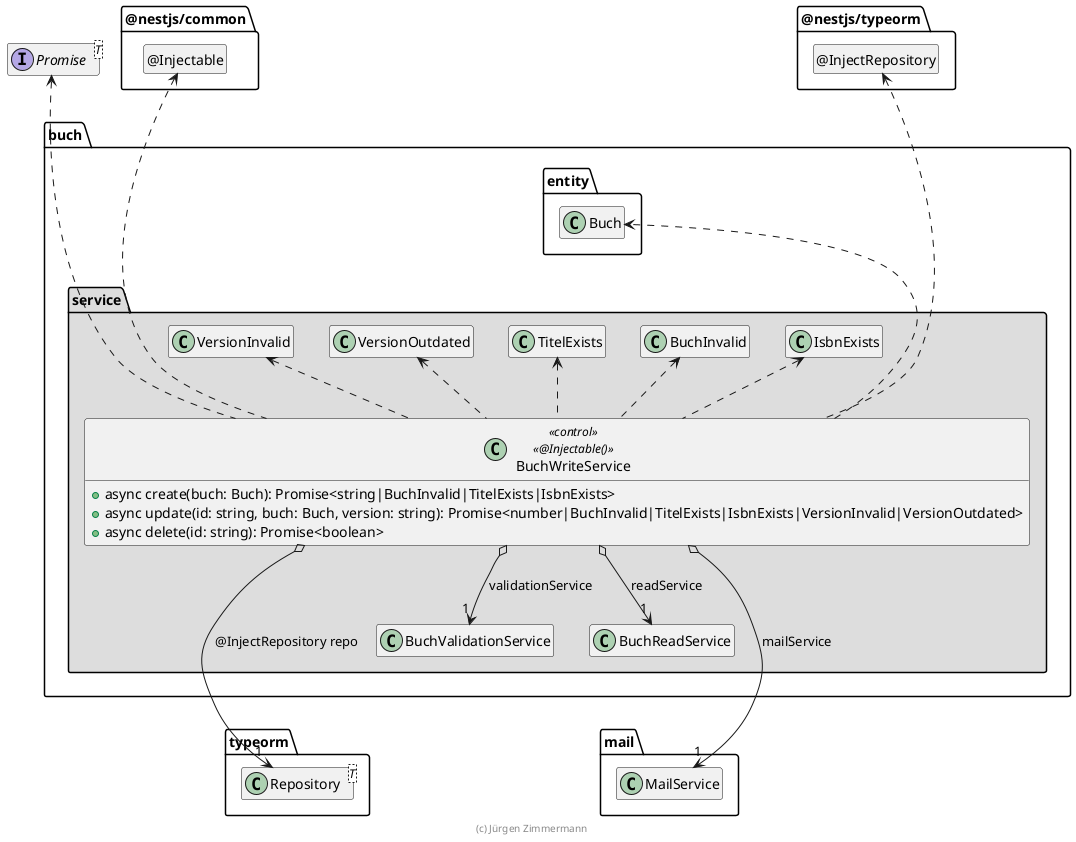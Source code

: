 ' Copyright (C) 2019 - present Juergen Zimmermann, Hochschule Karlsruhe
'
' This program is free software: you can redistribute it and/or modify
' it under the terms of the GNU General Public License as published by
' the Free Software Foundation, either version 3 of the License, or
' (at your option) any later version.
'
' This program is distributed in the hope that it will be useful,
' but WITHOUT ANY WARRANTY; without even the implied warranty of
' MERCHANTABILITY or FITNESS FOR A PARTICULAR PURPOSE.  See the
' GNU General Public License for more details.
'
' You should have received a copy of the GNU General Public License
' along with this program.  If not, see <https://www.gnu.org/licenses/>.

' Preview durch <Alt>d

@startuml Anwendungskern

interface Promise<T>

package @nestjs/common {
  class "@Injectable" as Injectable
  hide Injectable circle
}

package typeorm {
  class Repository<T>
}

package @nestjs/typeorm {
  class "@InjectRepository" as InjectRepository
  hide InjectRepository circle
}

package mail {
  class MailService
}

package buch {
  package entity {
    class Buch
  }

  package service #DDDDDD {
    class BuchInvalid
    class TitelExists
    class IsbnExists
    class VersionInvalid
    class VersionOutdated

    class BuchWriteService << control >> <<@Injectable()>> {
      + async create(buch: Buch): Promise<string|BuchInvalid|TitelExists|IsbnExists>
      + async update(id: string, buch: Buch, version: string): Promise<number|BuchInvalid|TitelExists|IsbnExists|VersionInvalid|VersionOutdated>
      + async delete(id: string): Promise<boolean>
    }

    BuchWriteService o--> "1" BuchValidationService: validationService
    BuchWriteService o--> "1" BuchReadService: readService
    BuchWriteService o--> "1" Repository: @InjectRepository repo
    BuchWriteService o--> "1" MailService: mailService

    BuchWriteService .up.> Injectable
    BuchWriteService .up.> InjectRepository

    BuchWriteService .up.> Promise
    BuchWriteService ..> Buch
    BuchWriteService .up.> BuchInvalid
    BuchWriteService .up.> TitelExists
    BuchWriteService .up.> IsbnExists
    BuchWriteService .up.> VersionInvalid
    BuchWriteService .up.> VersionOutdated

    BuchInvalid .up[hidden].> Buch
    Buch .up[hidden].> Promise
    Buch .up[hidden].> Injectable
    Buch .up[hidden].> InjectRepository
    TitelExists .up[hidden].> Buch
    BuchValidationService .[hidden].> Repository
    BuchValidationService .[hidden].> MailService
  }
}

hide empty members

footer (c) Jürgen Zimmermann

@enduml
